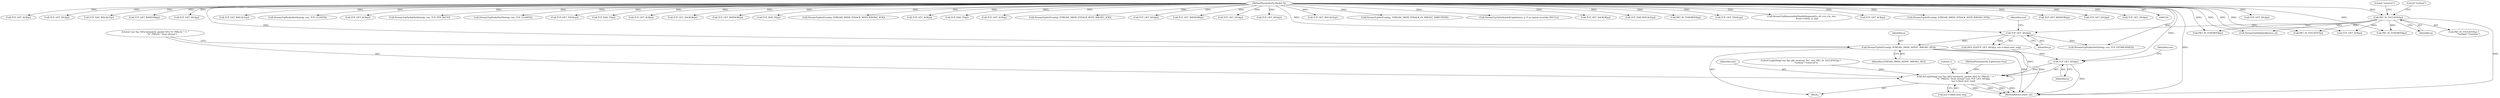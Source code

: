 digraph "0_suricata_843d0b7a10bb45627f94764a6c5d468a24143345_1@pointer" {
"1000897" [label="(Call,StreamTcpSetEvent(p, STREAM_3WHS_ASYNC_WRONG_SEQ))"];
"1000889" [label="(Call,TCP_GET_SEQ(p))"];
"1000142" [label="(Call,PKT_IS_TOCLIENT(p))"];
"1000126" [label="(MethodParameterIn,Packet *p)"];
"1000903" [label="(Call,TCP_GET_SEQ(p))"];
"1000900" [label="(Call,SCLogDebug(\"ssn %p: SEQ mismatch, packet SEQ %\" PRIu32 \" != \"\n                    \"%\" PRIu32 \" from stream\",ssn, TCP_GET_SEQ(p),\n                    ssn->client.next_seq))"];
"1000889" [label="(Call,TCP_GET_SEQ(p))"];
"1000145" [label="(Literal,\"toserver\")"];
"1000697" [label="(Call,TCP_GET_SEQ(p))"];
"1000903" [label="(Call,TCP_GET_SEQ(p))"];
"1001128" [label="(MethodReturn,static int)"];
"1000640" [label="(Call,TCP_GET_ACK(p))"];
"1001022" [label="(Call,TCP_GET_SEQ(p))"];
"1000493" [label="(Call,TCP_HAS_WSCALE(p))"];
"1000368" [label="(Call,TCP_GET_WINDOW(p))"];
"1000898" [label="(Identifier,p)"];
"1000142" [label="(Call,PKT_IS_TOCLIENT(p))"];
"1000939" [label="(Call,TCP_GET_SEQ(p))"];
"1000609" [label="(Call,PKT_IS_TOSERVER(p))"];
"1000798" [label="(Call,TCP_GET_WSCALE(p))"];
"1000220" [label="(Call,StreamTcpPacketSetState(p, ssn, TCP_CLOSED))"];
"1000901" [label="(Literal,\"ssn %p: SEQ mismatch, packet SEQ %\" PRIu32 \" != \"\n                    \"%\" PRIu32 \" from stream\")"];
"1000965" [label="(Call,TCP_GET_ACK(p))"];
"1000324" [label="(Call,StreamTcpPacketSetState(p, ssn, TCP_SYN_RECV))"];
"1000144" [label="(Literal,\"toclient\")"];
"1000905" [label="(Call,ssn->client.next_seq)"];
"1000890" [label="(Identifier,p)"];
"1000202" [label="(Call,StreamTcpPacketSetState(p, ssn, TCP_CLOSED))"];
"1000396" [label="(Call,TCP_GET_TSVAL(p))"];
"1001048" [label="(Call,TCP_HAS_TS(p))"];
"1000624" [label="(Call,TCP_GET_ACK(p))"];
"1000816" [label="(Call,TCP_GET_SACKOK(p))"];
"1000179" [label="(Call,TCP_GET_WINDOW(p))"];
"1000380" [label="(Call,TCP_HAS_TS(p))"];
"1000912" [label="(Literal,1)"];
"1000126" [label="(MethodParameterIn,Packet *p)"];
"1000918" [label="(Call,StreamTcpPacketSetState(p, ssn, TCP_ESTABLISHED))"];
"1000680" [label="(Call,PKT_IS_TOCLIENT(p))"];
"1000279" [label="(Call,StreamTcpSetEvent(p, STREAM_4WHS_SYNACK_WITH_WRONG_ACK))"];
"1000285" [label="(Call,TCP_GET_ACK(p))"];
"1000723" [label="(Call,TCP_HAS_TS(p))"];
"1000183" [label="(Call,TCP_GET_ACK(p))"];
"1000897" [label="(Call,StreamTcpSetEvent(p, STREAM_3WHS_ASYNC_WRONG_SEQ))"];
"1000128" [label="(MethodParameterIn,TcpSession *ssn)"];
"1000634" [label="(Call,StreamTcpSetEvent(p, STREAM_3WHS_SYNACK_WITH_WRONG_ACK))"];
"1000170" [label="(Call,TCP_GET_SEQ(p))"];
"1000781" [label="(Call,TCP_GET_WINDOW(p))"];
"1001016" [label="(Call,TCP_GET_SEQ(p))"];
"1000900" [label="(Call,SCLogDebug(\"ssn %p: SEQ mismatch, packet SEQ %\" PRIu32 \" != \"\n                    \"%\" PRIu32 \" from stream\",ssn, TCP_GET_SEQ(p),\n                    ssn->client.next_seq))"];
"1000907" [label="(Identifier,ssn)"];
"1000899" [label="(Identifier,STREAM_3WHS_ASYNC_WRONG_SEQ)"];
"1000143" [label="(Identifier,p)"];
"1000888" [label="(Call,SEQ_EQ(TCP_GET_SEQ(p), ssn->client.next_seq))"];
"1000314" [label="(Call,TCP_GET_SEQ(p))"];
"1000269" [label="(Call,TCP_GET_ACK(p))"];
"1000502" [label="(Call,TCP_GET_WSCALE(p))"];
"1000612" [label="(Call,StreamTcpSetEvent(p, STREAM_3WHS_SYNACK_IN_WRONG_DIRECTION))"];
"1000904" [label="(Identifier,p)"];
"1000157" [label="(Call,StreamTcpValidateRst(ssn, p))"];
"1000652" [label="(Call,StreamTcp3whsSynAckUpdate(ssn, p, /* no queue override */NULL))"];
"1000521" [label="(Call,TCP_GET_SACKOK(p))"];
"1000784" [label="(Call,TCP_HAS_WSCALE(p))"];
"1000164" [label="(Call,PKT_IS_TOSERVER(p))"];
"1000141" [label="(Call,PKT_IS_TOCLIENT(p) ?\n               \"toclient\":\"toserver\")"];
"1000732" [label="(Call,TCP_GET_TSVAL(p))"];
"1001109" [label="(Call,StreamTcpReassembleHandleSegment(tv, stt->ra_ctx, ssn,\n                &ssn->client, p, pq))"];
"1000902" [label="(Identifier,ssn)"];
"1000896" [label="(Block,)"];
"1000260" [label="(Call,PKT_IS_TOSERVER(p))"];
"1000893" [label="(Identifier,ssn)"];
"1000471" [label="(Call,TCP_GET_ACK(p))"];
"1000138" [label="(Call,SCLogDebug(\"ssn %p: pkt received: %s\", ssn, PKT_IS_TOCLIENT(p) ?\n               \"toclient\":\"toserver\"))"];
"1000308" [label="(Call,StreamTcpSetEvent(p, STREAM_4WHS_SYNACK_WITH_WRONG_SYN))"];
"1000931" [label="(Call,TCP_GET_WINDOW(p))"];
"1000337" [label="(Call,TCP_GET_SEQ(p))"];
"1000300" [label="(Call,TCP_GET_SEQ(p))"];
"1000897" -> "1000896"  [label="AST: "];
"1000897" -> "1000899"  [label="CFG: "];
"1000898" -> "1000897"  [label="AST: "];
"1000899" -> "1000897"  [label="AST: "];
"1000901" -> "1000897"  [label="CFG: "];
"1000897" -> "1001128"  [label="DDG: "];
"1000897" -> "1001128"  [label="DDG: "];
"1000889" -> "1000897"  [label="DDG: "];
"1000126" -> "1000897"  [label="DDG: "];
"1000897" -> "1000903"  [label="DDG: "];
"1000889" -> "1000888"  [label="AST: "];
"1000889" -> "1000890"  [label="CFG: "];
"1000890" -> "1000889"  [label="AST: "];
"1000893" -> "1000889"  [label="CFG: "];
"1000889" -> "1000888"  [label="DDG: "];
"1000142" -> "1000889"  [label="DDG: "];
"1000126" -> "1000889"  [label="DDG: "];
"1000889" -> "1000918"  [label="DDG: "];
"1000142" -> "1000141"  [label="AST: "];
"1000142" -> "1000143"  [label="CFG: "];
"1000143" -> "1000142"  [label="AST: "];
"1000144" -> "1000142"  [label="CFG: "];
"1000145" -> "1000142"  [label="CFG: "];
"1000142" -> "1001128"  [label="DDG: "];
"1000126" -> "1000142"  [label="DDG: "];
"1000142" -> "1000157"  [label="DDG: "];
"1000142" -> "1000260"  [label="DDG: "];
"1000142" -> "1000269"  [label="DDG: "];
"1000142" -> "1000609"  [label="DDG: "];
"1000142" -> "1000680"  [label="DDG: "];
"1000126" -> "1000124"  [label="AST: "];
"1000126" -> "1001128"  [label="DDG: "];
"1000126" -> "1000157"  [label="DDG: "];
"1000126" -> "1000164"  [label="DDG: "];
"1000126" -> "1000170"  [label="DDG: "];
"1000126" -> "1000179"  [label="DDG: "];
"1000126" -> "1000183"  [label="DDG: "];
"1000126" -> "1000202"  [label="DDG: "];
"1000126" -> "1000220"  [label="DDG: "];
"1000126" -> "1000260"  [label="DDG: "];
"1000126" -> "1000269"  [label="DDG: "];
"1000126" -> "1000279"  [label="DDG: "];
"1000126" -> "1000285"  [label="DDG: "];
"1000126" -> "1000300"  [label="DDG: "];
"1000126" -> "1000308"  [label="DDG: "];
"1000126" -> "1000314"  [label="DDG: "];
"1000126" -> "1000324"  [label="DDG: "];
"1000126" -> "1000337"  [label="DDG: "];
"1000126" -> "1000368"  [label="DDG: "];
"1000126" -> "1000380"  [label="DDG: "];
"1000126" -> "1000396"  [label="DDG: "];
"1000126" -> "1000471"  [label="DDG: "];
"1000126" -> "1000493"  [label="DDG: "];
"1000126" -> "1000502"  [label="DDG: "];
"1000126" -> "1000521"  [label="DDG: "];
"1000126" -> "1000609"  [label="DDG: "];
"1000126" -> "1000612"  [label="DDG: "];
"1000126" -> "1000624"  [label="DDG: "];
"1000126" -> "1000634"  [label="DDG: "];
"1000126" -> "1000640"  [label="DDG: "];
"1000126" -> "1000652"  [label="DDG: "];
"1000126" -> "1000680"  [label="DDG: "];
"1000126" -> "1000697"  [label="DDG: "];
"1000126" -> "1000723"  [label="DDG: "];
"1000126" -> "1000732"  [label="DDG: "];
"1000126" -> "1000781"  [label="DDG: "];
"1000126" -> "1000784"  [label="DDG: "];
"1000126" -> "1000798"  [label="DDG: "];
"1000126" -> "1000816"  [label="DDG: "];
"1000126" -> "1000903"  [label="DDG: "];
"1000126" -> "1000918"  [label="DDG: "];
"1000126" -> "1000931"  [label="DDG: "];
"1000126" -> "1000939"  [label="DDG: "];
"1000126" -> "1000965"  [label="DDG: "];
"1000126" -> "1001016"  [label="DDG: "];
"1000126" -> "1001022"  [label="DDG: "];
"1000126" -> "1001048"  [label="DDG: "];
"1000126" -> "1001109"  [label="DDG: "];
"1000903" -> "1000900"  [label="AST: "];
"1000903" -> "1000904"  [label="CFG: "];
"1000904" -> "1000903"  [label="AST: "];
"1000907" -> "1000903"  [label="CFG: "];
"1000903" -> "1001128"  [label="DDG: "];
"1000903" -> "1000900"  [label="DDG: "];
"1000900" -> "1000896"  [label="AST: "];
"1000900" -> "1000905"  [label="CFG: "];
"1000901" -> "1000900"  [label="AST: "];
"1000902" -> "1000900"  [label="AST: "];
"1000905" -> "1000900"  [label="AST: "];
"1000912" -> "1000900"  [label="CFG: "];
"1000900" -> "1001128"  [label="DDG: "];
"1000900" -> "1001128"  [label="DDG: "];
"1000900" -> "1001128"  [label="DDG: "];
"1000900" -> "1001128"  [label="DDG: "];
"1000138" -> "1000900"  [label="DDG: "];
"1000128" -> "1000900"  [label="DDG: "];
"1000888" -> "1000900"  [label="DDG: "];
}
